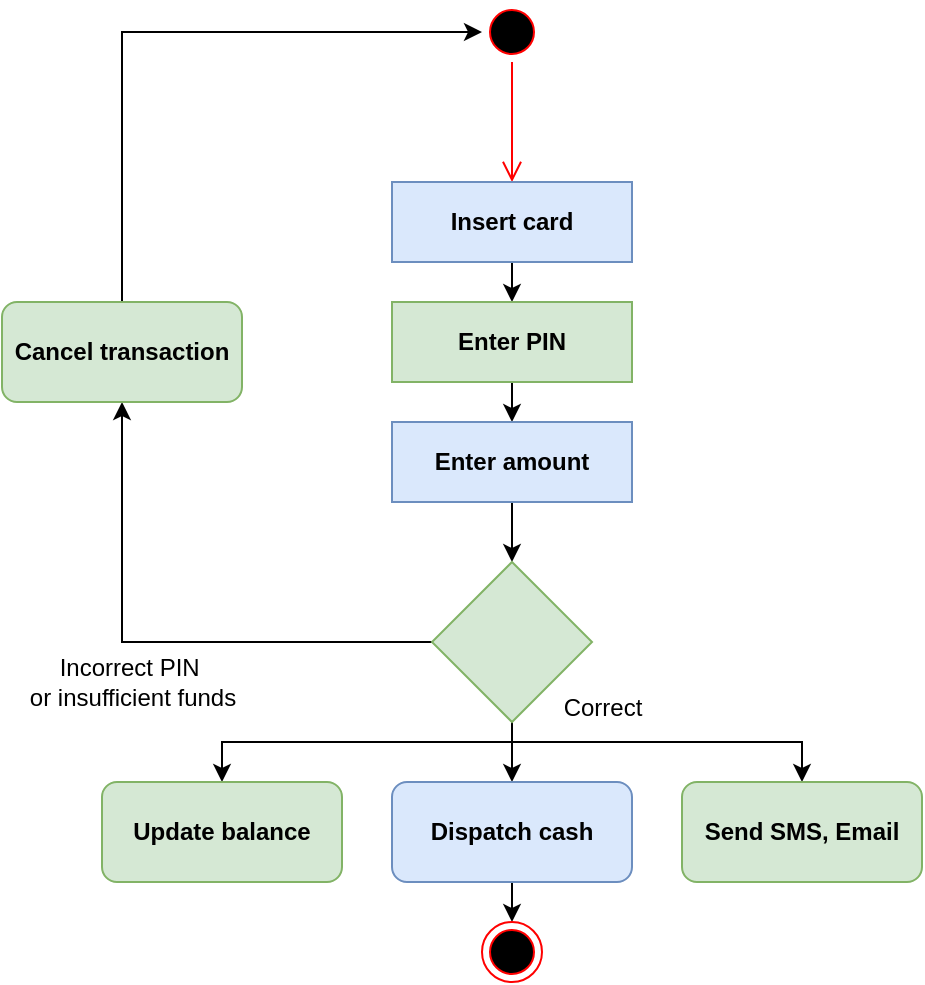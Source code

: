 <mxfile version="21.6.1" type="device">
  <diagram name="Page-1" id="G1v5tCgs0nusxL0S4AGg">
    <mxGraphModel dx="880" dy="484" grid="1" gridSize="10" guides="1" tooltips="1" connect="1" arrows="1" fold="1" page="1" pageScale="1" pageWidth="850" pageHeight="1100" math="0" shadow="0">
      <root>
        <mxCell id="0" />
        <mxCell id="1" parent="0" />
        <mxCell id="RNAvRF0daot_exFQyEj3-1" value="" style="ellipse;html=1;shape=startState;fillColor=#000000;strokeColor=#ff0000;" vertex="1" parent="1">
          <mxGeometry x="400" y="40" width="30" height="30" as="geometry" />
        </mxCell>
        <mxCell id="RNAvRF0daot_exFQyEj3-2" value="" style="edgeStyle=orthogonalEdgeStyle;html=1;verticalAlign=bottom;endArrow=open;endSize=8;strokeColor=#ff0000;rounded=0;entryX=0.5;entryY=0;entryDx=0;entryDy=0;" edge="1" source="RNAvRF0daot_exFQyEj3-1" parent="1" target="RNAvRF0daot_exFQyEj3-3">
          <mxGeometry relative="1" as="geometry">
            <mxPoint x="415" y="110" as="targetPoint" />
          </mxGeometry>
        </mxCell>
        <mxCell id="RNAvRF0daot_exFQyEj3-10" style="edgeStyle=orthogonalEdgeStyle;rounded=0;orthogonalLoop=1;jettySize=auto;html=1;exitX=0.5;exitY=1;exitDx=0;exitDy=0;entryX=0.5;entryY=0;entryDx=0;entryDy=0;" edge="1" parent="1" source="RNAvRF0daot_exFQyEj3-3" target="RNAvRF0daot_exFQyEj3-4">
          <mxGeometry relative="1" as="geometry" />
        </mxCell>
        <mxCell id="RNAvRF0daot_exFQyEj3-3" value="&lt;b&gt;Insert card&lt;/b&gt;" style="rounded=0;whiteSpace=wrap;html=1;fillColor=#dae8fc;strokeColor=#6c8ebf;" vertex="1" parent="1">
          <mxGeometry x="355" y="130" width="120" height="40" as="geometry" />
        </mxCell>
        <mxCell id="RNAvRF0daot_exFQyEj3-11" style="edgeStyle=orthogonalEdgeStyle;rounded=0;orthogonalLoop=1;jettySize=auto;html=1;exitX=0.5;exitY=1;exitDx=0;exitDy=0;entryX=0.5;entryY=0;entryDx=0;entryDy=0;" edge="1" parent="1" source="RNAvRF0daot_exFQyEj3-4" target="RNAvRF0daot_exFQyEj3-5">
          <mxGeometry relative="1" as="geometry" />
        </mxCell>
        <mxCell id="RNAvRF0daot_exFQyEj3-4" value="&lt;b&gt;Enter PIN&lt;/b&gt;" style="rounded=0;whiteSpace=wrap;html=1;fillColor=#d5e8d4;strokeColor=#82b366;" vertex="1" parent="1">
          <mxGeometry x="355" y="190" width="120" height="40" as="geometry" />
        </mxCell>
        <mxCell id="RNAvRF0daot_exFQyEj3-12" style="edgeStyle=orthogonalEdgeStyle;rounded=0;orthogonalLoop=1;jettySize=auto;html=1;exitX=0.5;exitY=1;exitDx=0;exitDy=0;entryX=0.5;entryY=0;entryDx=0;entryDy=0;" edge="1" parent="1" source="RNAvRF0daot_exFQyEj3-5" target="RNAvRF0daot_exFQyEj3-6">
          <mxGeometry relative="1" as="geometry" />
        </mxCell>
        <mxCell id="RNAvRF0daot_exFQyEj3-5" value="&lt;b&gt;Enter amount&lt;/b&gt;" style="rounded=0;whiteSpace=wrap;html=1;fillColor=#dae8fc;strokeColor=#6c8ebf;" vertex="1" parent="1">
          <mxGeometry x="355" y="250" width="120" height="40" as="geometry" />
        </mxCell>
        <mxCell id="RNAvRF0daot_exFQyEj3-13" style="edgeStyle=orthogonalEdgeStyle;rounded=0;orthogonalLoop=1;jettySize=auto;html=1;exitX=0.5;exitY=1;exitDx=0;exitDy=0;entryX=0.5;entryY=0;entryDx=0;entryDy=0;" edge="1" parent="1" source="RNAvRF0daot_exFQyEj3-6" target="RNAvRF0daot_exFQyEj3-7">
          <mxGeometry relative="1" as="geometry" />
        </mxCell>
        <mxCell id="RNAvRF0daot_exFQyEj3-14" style="edgeStyle=orthogonalEdgeStyle;rounded=0;orthogonalLoop=1;jettySize=auto;html=1;exitX=0.5;exitY=1;exitDx=0;exitDy=0;entryX=0.5;entryY=0;entryDx=0;entryDy=0;" edge="1" parent="1" source="RNAvRF0daot_exFQyEj3-6" target="RNAvRF0daot_exFQyEj3-9">
          <mxGeometry relative="1" as="geometry">
            <Array as="points">
              <mxPoint x="415" y="410" />
              <mxPoint x="270" y="410" />
            </Array>
          </mxGeometry>
        </mxCell>
        <mxCell id="RNAvRF0daot_exFQyEj3-15" style="edgeStyle=orthogonalEdgeStyle;rounded=0;orthogonalLoop=1;jettySize=auto;html=1;exitX=0.5;exitY=1;exitDx=0;exitDy=0;entryX=0.5;entryY=0;entryDx=0;entryDy=0;" edge="1" parent="1" source="RNAvRF0daot_exFQyEj3-6" target="RNAvRF0daot_exFQyEj3-8">
          <mxGeometry relative="1" as="geometry">
            <Array as="points">
              <mxPoint x="415" y="410" />
              <mxPoint x="560" y="410" />
            </Array>
          </mxGeometry>
        </mxCell>
        <mxCell id="RNAvRF0daot_exFQyEj3-18" style="edgeStyle=orthogonalEdgeStyle;rounded=0;orthogonalLoop=1;jettySize=auto;html=1;exitX=0;exitY=0.5;exitDx=0;exitDy=0;entryX=0.5;entryY=1;entryDx=0;entryDy=0;" edge="1" parent="1" source="RNAvRF0daot_exFQyEj3-6" target="RNAvRF0daot_exFQyEj3-16">
          <mxGeometry relative="1" as="geometry" />
        </mxCell>
        <mxCell id="RNAvRF0daot_exFQyEj3-6" value="" style="rhombus;whiteSpace=wrap;html=1;fillColor=#d5e8d4;strokeColor=#82b366;" vertex="1" parent="1">
          <mxGeometry x="375" y="320" width="80" height="80" as="geometry" />
        </mxCell>
        <mxCell id="RNAvRF0daot_exFQyEj3-22" style="edgeStyle=orthogonalEdgeStyle;rounded=0;orthogonalLoop=1;jettySize=auto;html=1;exitX=0.5;exitY=1;exitDx=0;exitDy=0;entryX=0.5;entryY=0;entryDx=0;entryDy=0;" edge="1" parent="1" source="RNAvRF0daot_exFQyEj3-7" target="RNAvRF0daot_exFQyEj3-21">
          <mxGeometry relative="1" as="geometry" />
        </mxCell>
        <mxCell id="RNAvRF0daot_exFQyEj3-7" value="&lt;b&gt;Dispatch cash&lt;/b&gt;" style="rounded=1;whiteSpace=wrap;html=1;fillColor=#dae8fc;strokeColor=#6c8ebf;" vertex="1" parent="1">
          <mxGeometry x="355" y="430" width="120" height="50" as="geometry" />
        </mxCell>
        <mxCell id="RNAvRF0daot_exFQyEj3-8" value="&lt;b&gt;Send SMS, Email&lt;/b&gt;" style="rounded=1;whiteSpace=wrap;html=1;fillColor=#d5e8d4;strokeColor=#82b366;" vertex="1" parent="1">
          <mxGeometry x="500" y="430" width="120" height="50" as="geometry" />
        </mxCell>
        <mxCell id="RNAvRF0daot_exFQyEj3-9" value="&lt;b&gt;Update balance&lt;/b&gt;" style="rounded=1;whiteSpace=wrap;html=1;fillColor=#d5e8d4;strokeColor=#82b366;" vertex="1" parent="1">
          <mxGeometry x="210" y="430" width="120" height="50" as="geometry" />
        </mxCell>
        <mxCell id="RNAvRF0daot_exFQyEj3-17" style="edgeStyle=orthogonalEdgeStyle;rounded=0;orthogonalLoop=1;jettySize=auto;html=1;exitX=0.5;exitY=0;exitDx=0;exitDy=0;entryX=0;entryY=0.5;entryDx=0;entryDy=0;" edge="1" parent="1" source="RNAvRF0daot_exFQyEj3-16" target="RNAvRF0daot_exFQyEj3-1">
          <mxGeometry relative="1" as="geometry" />
        </mxCell>
        <mxCell id="RNAvRF0daot_exFQyEj3-16" value="&lt;b&gt;Cancel transaction&lt;/b&gt;" style="rounded=1;whiteSpace=wrap;html=1;fillColor=#d5e8d4;strokeColor=#82b366;" vertex="1" parent="1">
          <mxGeometry x="160" y="190" width="120" height="50" as="geometry" />
        </mxCell>
        <mxCell id="RNAvRF0daot_exFQyEj3-19" value="Incorrect PIN&amp;nbsp;&lt;br&gt;or insufficient funds" style="text;html=1;align=center;verticalAlign=middle;resizable=0;points=[];autosize=1;strokeColor=none;fillColor=none;" vertex="1" parent="1">
          <mxGeometry x="160" y="360" width="130" height="40" as="geometry" />
        </mxCell>
        <mxCell id="RNAvRF0daot_exFQyEj3-20" value="Correct" style="text;html=1;align=center;verticalAlign=middle;resizable=0;points=[];autosize=1;strokeColor=none;fillColor=none;" vertex="1" parent="1">
          <mxGeometry x="430" y="378" width="60" height="30" as="geometry" />
        </mxCell>
        <mxCell id="RNAvRF0daot_exFQyEj3-21" value="" style="ellipse;html=1;shape=endState;fillColor=#000000;strokeColor=#ff0000;" vertex="1" parent="1">
          <mxGeometry x="400" y="500" width="30" height="30" as="geometry" />
        </mxCell>
      </root>
    </mxGraphModel>
  </diagram>
</mxfile>
